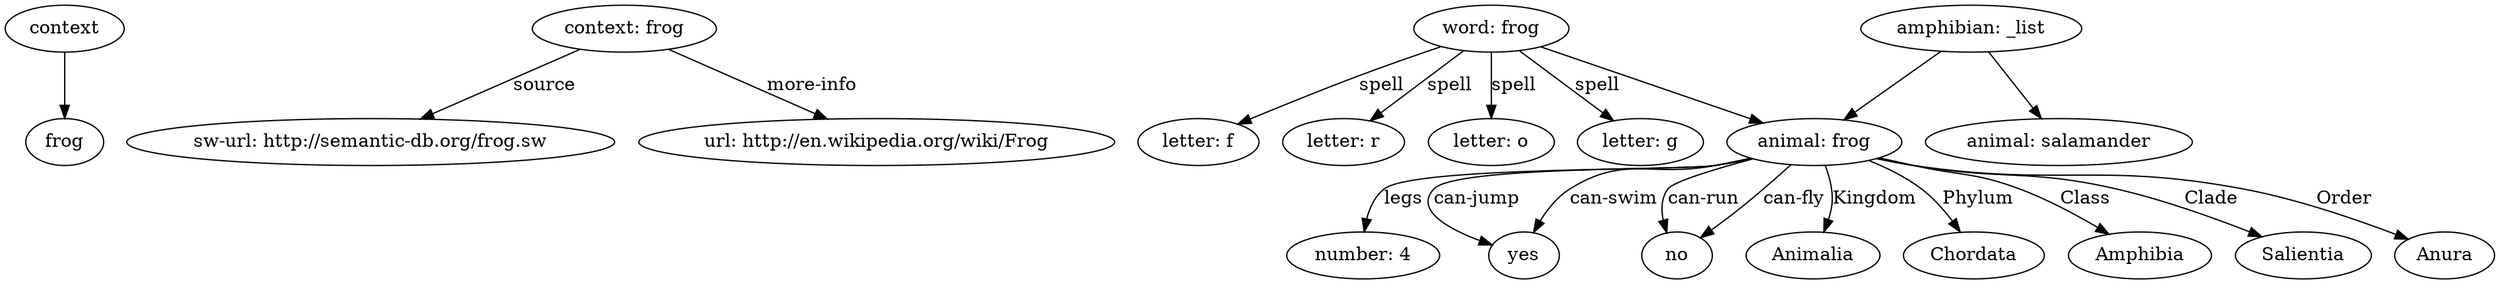 digraph g {
"context" -> "frog"
"context: frog" -> "sw-url: http://semantic-db.org/frog.sw" [label="source",arrowhead=normal]
"context: frog" -> "url: http://en.wikipedia.org/wiki/Frog" [label="more-info",arrowhead=normal]
"word: frog" -> "letter: f" [label="spell",arrowhead=normal]
"word: frog" -> "letter: r" [label="spell",arrowhead=normal]
"word: frog" -> "letter: o" [label="spell",arrowhead=normal]
"word: frog" -> "letter: g" [label="spell",arrowhead=normal]
"word: frog" -> "animal: frog" [label="",arrowhead=normal]
"amphibian: _list" -> "animal: frog" [label="",arrowhead=normal]
"amphibian: _list" -> "animal: salamander" [label="",arrowhead=normal]
"animal: frog" -> "number: 4" [label="legs",arrowhead=normal]
"animal: frog" -> "yes" [label="can-jump",arrowhead=normal]
"animal: frog" -> "yes" [label="can-swim",arrowhead=normal]
"animal: frog" -> "no" [label="can-run",arrowhead=normal]
"animal: frog" -> "no" [label="can-fly",arrowhead=normal]
"animal: frog" -> "Animalia" [label="Kingdom",arrowhead=normal]
"animal: frog" -> "Chordata" [label="Phylum",arrowhead=normal]
"animal: frog" -> "Amphibia" [label="Class",arrowhead=normal]
"animal: frog" -> "Salientia" [label="Clade",arrowhead=normal]
"animal: frog" -> "Anura" [label="Order",arrowhead=normal]
}
